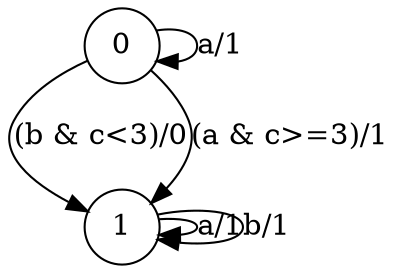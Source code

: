 digraph fsm{
	s_0 [label="0" shape="circle"]
	s_1 [label="1" shape="circle"]
	
	s_0 -> s_0[label="a/1"]
	
	s_0 -> s_1[label="(b & c<3)/0"]
	
	s_0 -> s_1[label="(a & c>=3)/1"]

    s_1 -> s_1[label="a/1"]
    
    s_1 -> s_1[label="b/1"]
}